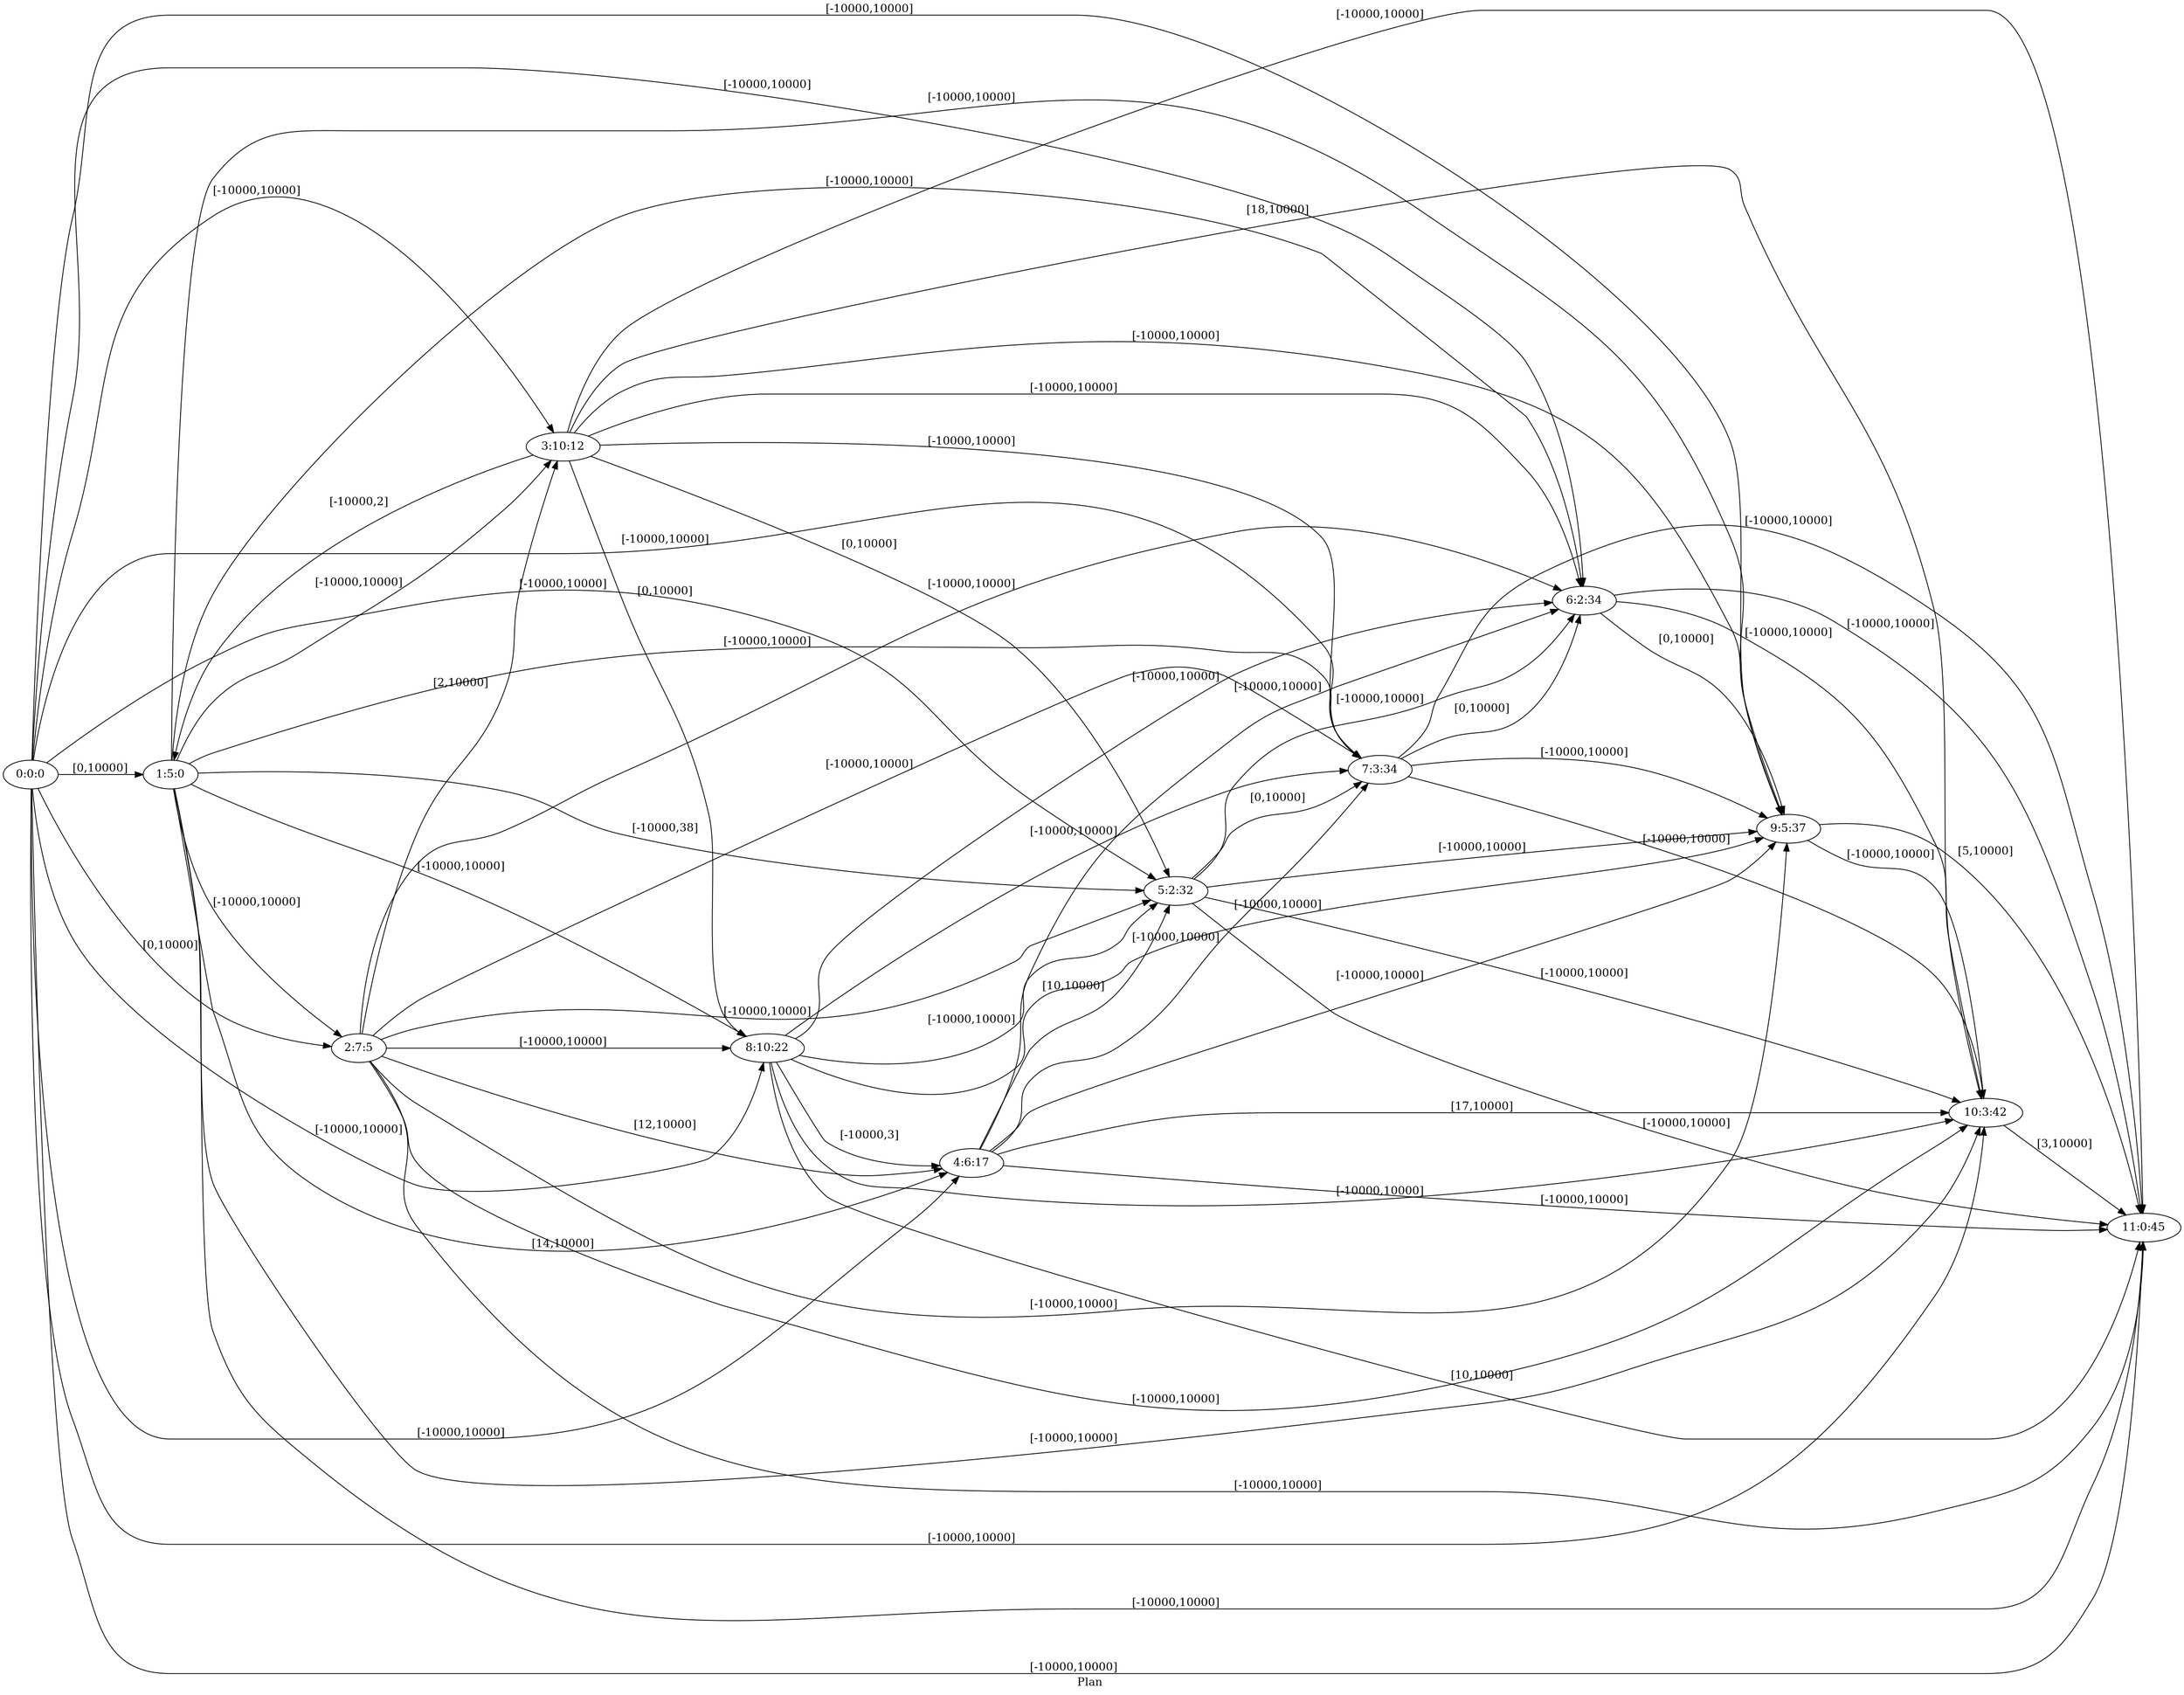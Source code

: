 digraph G {
 rankdir = LR;
 nodesep = .45; 
 size = 30;
label="Plan ";
 fldt = 0.548611;
"0:0:0"->"1:5:0"[ label = "[0,10000]"];
"0:0:0"->"2:7:5"[ label = "[0,10000]"];
"0:0:0"->"3:10:12"[ label = "[-10000,10000]"];
"0:0:0"->"4:6:17"[ label = "[-10000,10000]"];
"0:0:0"->"5:2:32"[ label = "[-10000,10000]"];
"0:0:0"->"6:2:34"[ label = "[-10000,10000]"];
"0:0:0"->"7:3:34"[ label = "[-10000,10000]"];
"0:0:0"->"8:10:22"[ label = "[-10000,10000]"];
"0:0:0"->"9:5:37"[ label = "[-10000,10000]"];
"0:0:0"->"10:3:42"[ label = "[-10000,10000]"];
"0:0:0"->"11:0:45"[ label = "[-10000,10000]"];
"1:5:0"->"2:7:5"[ label = "[-10000,10000]"];
"1:5:0"->"3:10:12"[ label = "[-10000,10000]"];
"1:5:0"->"4:6:17"[ label = "[14,10000]"];
"1:5:0"->"5:2:32"[ label = "[-10000,38]"];
"1:5:0"->"6:2:34"[ label = "[-10000,10000]"];
"1:5:0"->"7:3:34"[ label = "[-10000,10000]"];
"1:5:0"->"8:10:22"[ label = "[-10000,10000]"];
"1:5:0"->"9:5:37"[ label = "[-10000,10000]"];
"1:5:0"->"10:3:42"[ label = "[-10000,10000]"];
"1:5:0"->"11:0:45"[ label = "[-10000,10000]"];
"2:7:5"->"3:10:12"[ label = "[2,10000]"];
"2:7:5"->"4:6:17"[ label = "[12,10000]"];
"2:7:5"->"5:2:32"[ label = "[-10000,10000]"];
"2:7:5"->"6:2:34"[ label = "[-10000,10000]"];
"2:7:5"->"7:3:34"[ label = "[-10000,10000]"];
"2:7:5"->"8:10:22"[ label = "[-10000,10000]"];
"2:7:5"->"9:5:37"[ label = "[-10000,10000]"];
"2:7:5"->"10:3:42"[ label = "[-10000,10000]"];
"2:7:5"->"11:0:45"[ label = "[-10000,10000]"];
"3:10:12"->"1:5:0"[ label = "[-10000,2]"];
"3:10:12"->"5:2:32"[ label = "[0,10000]"];
"3:10:12"->"6:2:34"[ label = "[-10000,10000]"];
"3:10:12"->"7:3:34"[ label = "[-10000,10000]"];
"3:10:12"->"8:10:22"[ label = "[0,10000]"];
"3:10:12"->"9:5:37"[ label = "[-10000,10000]"];
"3:10:12"->"10:3:42"[ label = "[18,10000]"];
"3:10:12"->"11:0:45"[ label = "[-10000,10000]"];
"4:6:17"->"5:2:32"[ label = "[10,10000]"];
"4:6:17"->"6:2:34"[ label = "[-10000,10000]"];
"4:6:17"->"7:3:34"[ label = "[-10000,10000]"];
"4:6:17"->"9:5:37"[ label = "[-10000,10000]"];
"4:6:17"->"10:3:42"[ label = "[17,10000]"];
"4:6:17"->"11:0:45"[ label = "[-10000,10000]"];
"5:2:32"->"6:2:34"[ label = "[-10000,10000]"];
"5:2:32"->"7:3:34"[ label = "[0,10000]"];
"5:2:32"->"9:5:37"[ label = "[-10000,10000]"];
"5:2:32"->"10:3:42"[ label = "[-10000,10000]"];
"5:2:32"->"11:0:45"[ label = "[-10000,10000]"];
"6:2:34"->"9:5:37"[ label = "[0,10000]"];
"6:2:34"->"10:3:42"[ label = "[-10000,10000]"];
"6:2:34"->"11:0:45"[ label = "[-10000,10000]"];
"7:3:34"->"6:2:34"[ label = "[0,10000]"];
"7:3:34"->"9:5:37"[ label = "[-10000,10000]"];
"7:3:34"->"10:3:42"[ label = "[-10000,10000]"];
"7:3:34"->"11:0:45"[ label = "[-10000,10000]"];
"8:10:22"->"4:6:17"[ label = "[-10000,3]"];
"8:10:22"->"5:2:32"[ label = "[-10000,10000]"];
"8:10:22"->"6:2:34"[ label = "[-10000,10000]"];
"8:10:22"->"7:3:34"[ label = "[-10000,10000]"];
"8:10:22"->"9:5:37"[ label = "[-10000,10000]"];
"8:10:22"->"10:3:42"[ label = "[-10000,10000]"];
"8:10:22"->"11:0:45"[ label = "[10,10000]"];
"9:5:37"->"10:3:42"[ label = "[-10000,10000]"];
"9:5:37"->"11:0:45"[ label = "[5,10000]"];
"10:3:42"->"11:0:45"[ label = "[3,10000]"];
}
